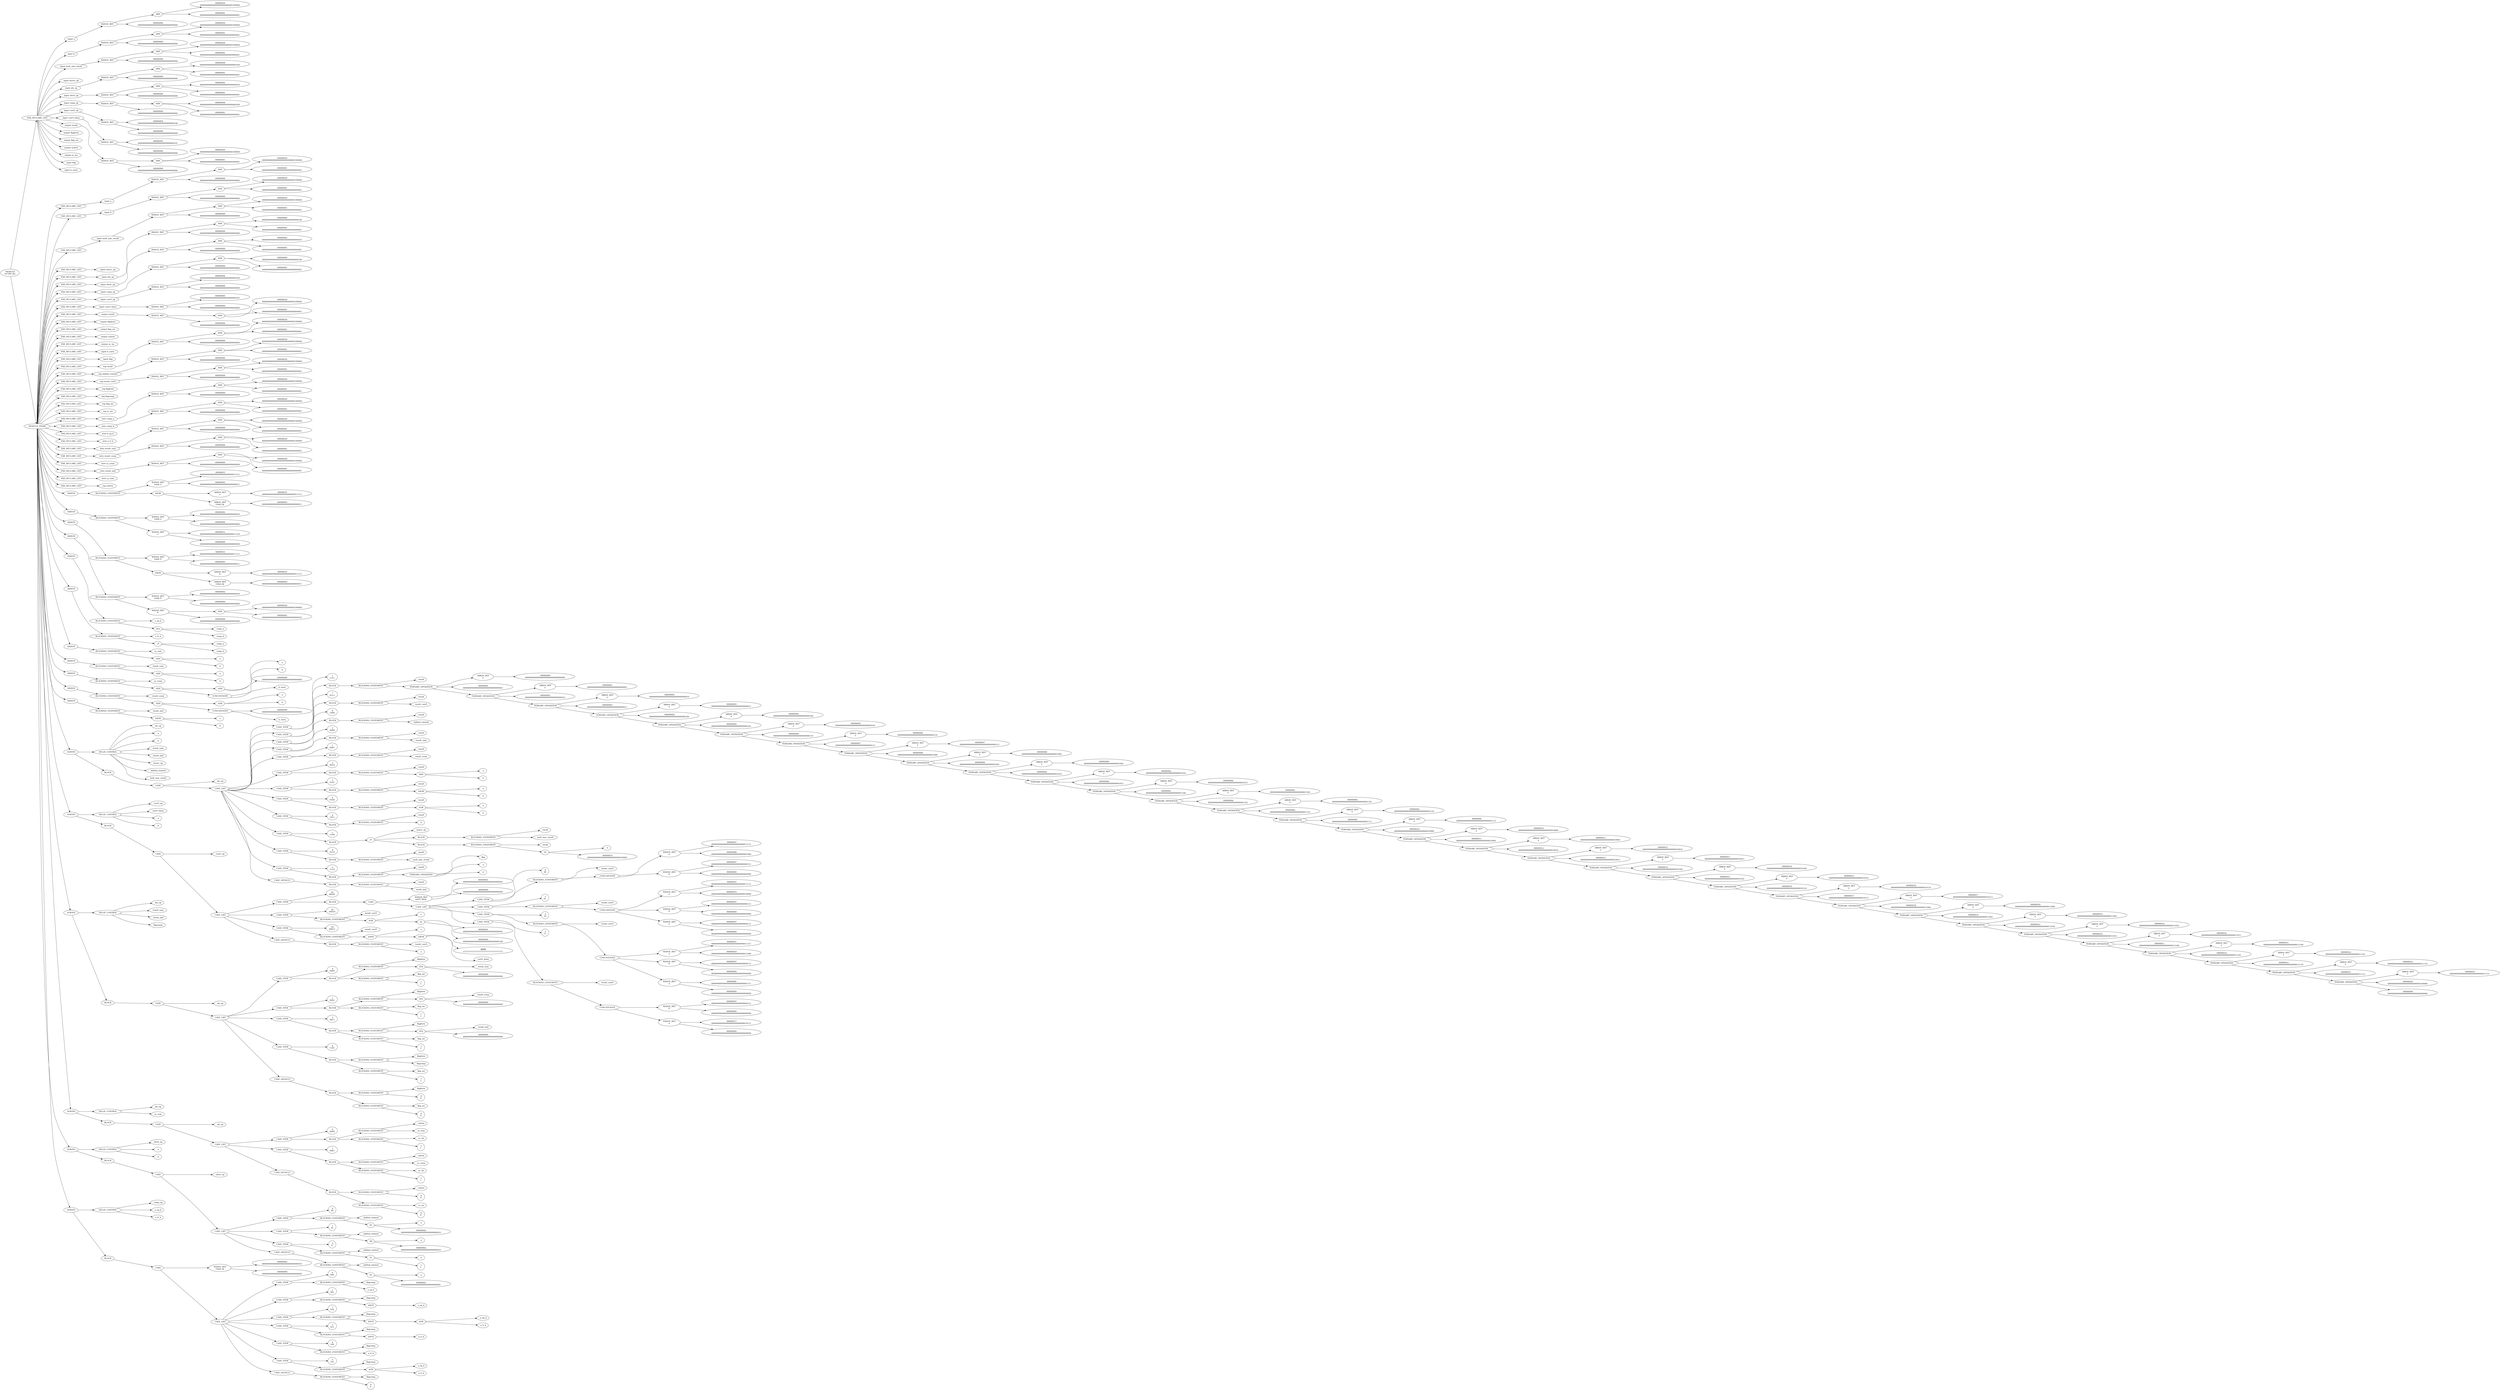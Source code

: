 digraph G {	
rankdir=LR;	
ranksep=.25;
	0 [label=< MODULE<br/>or1200_alu>];
	1 [label=< VAR_DECLARE_LIST>];
	0 -> 1;
	2 [label=< input a>];
	1 -> 2;
	3 [label=<RANGE_REF>];
	2 -> 3;
	4 [label=< MIN>];
	3 -> 4;
	5 [label=< 00000020<br/>00000000000000000000000000100000>];
	4 -> 5;
	6 [label=< 00000001<br/>00000000000000000000000000000001>];
	4 -> 6;
	7 [label=< 00000000<br/>00000000000000000000000000000000>];
	3 -> 7;
	8 [label=< input b>];
	1 -> 8;
	9 [label=<RANGE_REF>];
	8 -> 9;
	10 [label=< MIN>];
	9 -> 10;
	11 [label=< 00000020<br/>00000000000000000000000000100000>];
	10 -> 11;
	12 [label=< 00000001<br/>00000000000000000000000000000001>];
	10 -> 12;
	13 [label=< 00000000<br/>00000000000000000000000000000000>];
	9 -> 13;
	14 [label=< input mult_mac_result>];
	1 -> 14;
	15 [label=<RANGE_REF>];
	14 -> 15;
	16 [label=< MIN>];
	15 -> 16;
	17 [label=< 00000020<br/>00000000000000000000000000100000>];
	16 -> 17;
	18 [label=< 00000001<br/>00000000000000000000000000000001>];
	16 -> 18;
	19 [label=< 00000000<br/>00000000000000000000000000000000>];
	15 -> 19;
	20 [label=< input macrc_op>];
	1 -> 20;
	21 [label=< input alu_op>];
	1 -> 21;
	22 [label=<RANGE_REF>];
	21 -> 22;
	23 [label=< MIN>];
	22 -> 23;
	24 [label=< 00000004<br/>00000000000000000000000000000100>];
	23 -> 24;
	25 [label=< 00000001<br/>00000000000000000000000000000001>];
	23 -> 25;
	26 [label=< 00000000<br/>00000000000000000000000000000000>];
	22 -> 26;
	27 [label=< input shrot_op>];
	1 -> 27;
	28 [label=<RANGE_REF>];
	27 -> 28;
	29 [label=< MIN>];
	28 -> 29;
	30 [label=< 00000002<br/>00000000000000000000000000000010>];
	29 -> 30;
	31 [label=< 00000001<br/>00000000000000000000000000000001>];
	29 -> 31;
	32 [label=< 00000000<br/>00000000000000000000000000000000>];
	28 -> 32;
	33 [label=< input comp_op>];
	1 -> 33;
	34 [label=<RANGE_REF>];
	33 -> 34;
	35 [label=< MIN>];
	34 -> 35;
	36 [label=< 00000004<br/>00000000000000000000000000000100>];
	35 -> 36;
	37 [label=< 00000001<br/>00000000000000000000000000000001>];
	35 -> 37;
	38 [label=< 00000000<br/>00000000000000000000000000000000>];
	34 -> 38;
	39 [label=< input cust5_op>];
	1 -> 39;
	40 [label=<RANGE_REF>];
	39 -> 40;
	41 [label=< 00000004<br/>00000000000000000000000000000100>];
	40 -> 41;
	42 [label=< 00000000<br/>00000000000000000000000000000000>];
	40 -> 42;
	43 [label=< input cust5_limm>];
	1 -> 43;
	44 [label=<RANGE_REF>];
	43 -> 44;
	45 [label=< 00000005<br/>00000000000000000000000000000101>];
	44 -> 45;
	46 [label=< 00000000<br/>00000000000000000000000000000000>];
	44 -> 46;
	47 [label=< output result>];
	1 -> 47;
	48 [label=<RANGE_REF>];
	47 -> 48;
	49 [label=< MIN>];
	48 -> 49;
	50 [label=< 00000020<br/>00000000000000000000000000100000>];
	49 -> 50;
	51 [label=< 00000001<br/>00000000000000000000000000000001>];
	49 -> 51;
	52 [label=< 00000000<br/>00000000000000000000000000000000>];
	48 -> 52;
	53 [label=< output flagforw>];
	1 -> 53;
	54 [label=< output flag_we>];
	1 -> 54;
	55 [label=< output cyforw>];
	1 -> 55;
	56 [label=< output cy_we>];
	1 -> 56;
	57 [label=< input flag>];
	1 -> 57;
	58 [label=< input k_carry>];
	1 -> 58;
	59 [label=< MODULE_ITEMS>];
	0 -> 59;
	60 [label=< VAR_DECLARE_LIST>];
	59 -> 60;
	61 [label=< input a>];
	60 -> 61;
	62 [label=<RANGE_REF>];
	61 -> 62;
	63 [label=< MIN>];
	62 -> 63;
	64 [label=< 00000020<br/>00000000000000000000000000100000>];
	63 -> 64;
	65 [label=< 00000001<br/>00000000000000000000000000000001>];
	63 -> 65;
	66 [label=< 00000000<br/>00000000000000000000000000000000>];
	62 -> 66;
	67 [label=< VAR_DECLARE_LIST>];
	59 -> 67;
	68 [label=< input b>];
	67 -> 68;
	69 [label=<RANGE_REF>];
	68 -> 69;
	70 [label=< MIN>];
	69 -> 70;
	71 [label=< 00000020<br/>00000000000000000000000000100000>];
	70 -> 71;
	72 [label=< 00000001<br/>00000000000000000000000000000001>];
	70 -> 72;
	73 [label=< 00000000<br/>00000000000000000000000000000000>];
	69 -> 73;
	74 [label=< VAR_DECLARE_LIST>];
	59 -> 74;
	75 [label=< input mult_mac_result>];
	74 -> 75;
	76 [label=<RANGE_REF>];
	75 -> 76;
	77 [label=< MIN>];
	76 -> 77;
	78 [label=< 00000020<br/>00000000000000000000000000100000>];
	77 -> 78;
	79 [label=< 00000001<br/>00000000000000000000000000000001>];
	77 -> 79;
	80 [label=< 00000000<br/>00000000000000000000000000000000>];
	76 -> 80;
	81 [label=< VAR_DECLARE_LIST>];
	59 -> 81;
	82 [label=< input macrc_op>];
	81 -> 82;
	83 [label=< VAR_DECLARE_LIST>];
	59 -> 83;
	84 [label=< input alu_op>];
	83 -> 84;
	85 [label=<RANGE_REF>];
	84 -> 85;
	86 [label=< MIN>];
	85 -> 86;
	87 [label=< 00000004<br/>00000000000000000000000000000100>];
	86 -> 87;
	88 [label=< 00000001<br/>00000000000000000000000000000001>];
	86 -> 88;
	89 [label=< 00000000<br/>00000000000000000000000000000000>];
	85 -> 89;
	90 [label=< VAR_DECLARE_LIST>];
	59 -> 90;
	91 [label=< input shrot_op>];
	90 -> 91;
	92 [label=<RANGE_REF>];
	91 -> 92;
	93 [label=< MIN>];
	92 -> 93;
	94 [label=< 00000002<br/>00000000000000000000000000000010>];
	93 -> 94;
	95 [label=< 00000001<br/>00000000000000000000000000000001>];
	93 -> 95;
	96 [label=< 00000000<br/>00000000000000000000000000000000>];
	92 -> 96;
	97 [label=< VAR_DECLARE_LIST>];
	59 -> 97;
	98 [label=< input comp_op>];
	97 -> 98;
	99 [label=<RANGE_REF>];
	98 -> 99;
	100 [label=< MIN>];
	99 -> 100;
	101 [label=< 00000004<br/>00000000000000000000000000000100>];
	100 -> 101;
	102 [label=< 00000001<br/>00000000000000000000000000000001>];
	100 -> 102;
	103 [label=< 00000000<br/>00000000000000000000000000000000>];
	99 -> 103;
	104 [label=< VAR_DECLARE_LIST>];
	59 -> 104;
	105 [label=< input cust5_op>];
	104 -> 105;
	106 [label=<RANGE_REF>];
	105 -> 106;
	107 [label=< 00000004<br/>00000000000000000000000000000100>];
	106 -> 107;
	108 [label=< 00000000<br/>00000000000000000000000000000000>];
	106 -> 108;
	109 [label=< VAR_DECLARE_LIST>];
	59 -> 109;
	110 [label=< input cust5_limm>];
	109 -> 110;
	111 [label=<RANGE_REF>];
	110 -> 111;
	112 [label=< 00000005<br/>00000000000000000000000000000101>];
	111 -> 112;
	113 [label=< 00000000<br/>00000000000000000000000000000000>];
	111 -> 113;
	114 [label=< VAR_DECLARE_LIST>];
	59 -> 114;
	115 [label=< output result>];
	114 -> 115;
	116 [label=<RANGE_REF>];
	115 -> 116;
	117 [label=< MIN>];
	116 -> 117;
	118 [label=< 00000020<br/>00000000000000000000000000100000>];
	117 -> 118;
	119 [label=< 00000001<br/>00000000000000000000000000000001>];
	117 -> 119;
	120 [label=< 00000000<br/>00000000000000000000000000000000>];
	116 -> 120;
	121 [label=< VAR_DECLARE_LIST>];
	59 -> 121;
	122 [label=< output flagforw>];
	121 -> 122;
	123 [label=< VAR_DECLARE_LIST>];
	59 -> 123;
	124 [label=< output flag_we>];
	123 -> 124;
	125 [label=< VAR_DECLARE_LIST>];
	59 -> 125;
	126 [label=< output cyforw>];
	125 -> 126;
	127 [label=< VAR_DECLARE_LIST>];
	59 -> 127;
	128 [label=< output cy_we>];
	127 -> 128;
	129 [label=< VAR_DECLARE_LIST>];
	59 -> 129;
	130 [label=< input k_carry>];
	129 -> 130;
	131 [label=< VAR_DECLARE_LIST>];
	59 -> 131;
	132 [label=< input flag>];
	131 -> 132;
	133 [label=< VAR_DECLARE_LIST>];
	59 -> 133;
	134 [label=< reg result>];
	133 -> 134;
	135 [label=<RANGE_REF>];
	134 -> 135;
	136 [label=< MIN>];
	135 -> 136;
	137 [label=< 00000020<br/>00000000000000000000000000100000>];
	136 -> 137;
	138 [label=< 00000001<br/>00000000000000000000000000000001>];
	136 -> 138;
	139 [label=< 00000000<br/>00000000000000000000000000000000>];
	135 -> 139;
	140 [label=< VAR_DECLARE_LIST>];
	59 -> 140;
	141 [label=< reg shifted_rotated>];
	140 -> 141;
	142 [label=<RANGE_REF>];
	141 -> 142;
	143 [label=< MIN>];
	142 -> 143;
	144 [label=< 00000020<br/>00000000000000000000000000100000>];
	143 -> 144;
	145 [label=< 00000001<br/>00000000000000000000000000000001>];
	143 -> 145;
	146 [label=< 00000000<br/>00000000000000000000000000000000>];
	142 -> 146;
	147 [label=< VAR_DECLARE_LIST>];
	59 -> 147;
	148 [label=< reg result_cust5>];
	147 -> 148;
	149 [label=<RANGE_REF>];
	148 -> 149;
	150 [label=< MIN>];
	149 -> 150;
	151 [label=< 00000020<br/>00000000000000000000000000100000>];
	150 -> 151;
	152 [label=< 00000001<br/>00000000000000000000000000000001>];
	150 -> 152;
	153 [label=< 00000000<br/>00000000000000000000000000000000>];
	149 -> 153;
	154 [label=< VAR_DECLARE_LIST>];
	59 -> 154;
	155 [label=< reg flagforw>];
	154 -> 155;
	156 [label=< VAR_DECLARE_LIST>];
	59 -> 156;
	157 [label=< reg flagcomp>];
	156 -> 157;
	158 [label=< VAR_DECLARE_LIST>];
	59 -> 158;
	159 [label=< reg flag_we>];
	158 -> 159;
	160 [label=< VAR_DECLARE_LIST>];
	59 -> 160;
	161 [label=< reg cy_we>];
	160 -> 161;
	162 [label=< VAR_DECLARE_LIST>];
	59 -> 162;
	163 [label=< wire comp_a>];
	162 -> 163;
	164 [label=<RANGE_REF>];
	163 -> 164;
	165 [label=< MIN>];
	164 -> 165;
	166 [label=< 00000020<br/>00000000000000000000000000100000>];
	165 -> 166;
	167 [label=< 00000001<br/>00000000000000000000000000000001>];
	165 -> 167;
	168 [label=< 00000000<br/>00000000000000000000000000000000>];
	164 -> 168;
	169 [label=< VAR_DECLARE_LIST>];
	59 -> 169;
	170 [label=< wire comp_b>];
	169 -> 170;
	171 [label=<RANGE_REF>];
	170 -> 171;
	172 [label=< MIN>];
	171 -> 172;
	173 [label=< 00000020<br/>00000000000000000000000000100000>];
	172 -> 173;
	174 [label=< 00000001<br/>00000000000000000000000000000001>];
	172 -> 174;
	175 [label=< 00000000<br/>00000000000000000000000000000000>];
	171 -> 175;
	176 [label=< VAR_DECLARE_LIST>];
	59 -> 176;
	177 [label=< wire a_eq_b>];
	176 -> 177;
	178 [label=< VAR_DECLARE_LIST>];
	59 -> 178;
	179 [label=< wire a_lt_b>];
	178 -> 179;
	180 [label=< VAR_DECLARE_LIST>];
	59 -> 180;
	181 [label=< wire result_sum>];
	180 -> 181;
	182 [label=<RANGE_REF>];
	181 -> 182;
	183 [label=< MIN>];
	182 -> 183;
	184 [label=< 00000020<br/>00000000000000000000000000100000>];
	183 -> 184;
	185 [label=< 00000001<br/>00000000000000000000000000000001>];
	183 -> 185;
	186 [label=< 00000000<br/>00000000000000000000000000000000>];
	182 -> 186;
	187 [label=< VAR_DECLARE_LIST>];
	59 -> 187;
	188 [label=< wire result_csum>];
	187 -> 188;
	189 [label=<RANGE_REF>];
	188 -> 189;
	190 [label=< MIN>];
	189 -> 190;
	191 [label=< 00000020<br/>00000000000000000000000000100000>];
	190 -> 191;
	192 [label=< 00000001<br/>00000000000000000000000000000001>];
	190 -> 192;
	193 [label=< 00000000<br/>00000000000000000000000000000000>];
	189 -> 193;
	194 [label=< VAR_DECLARE_LIST>];
	59 -> 194;
	195 [label=< wire cy_csum>];
	194 -> 195;
	196 [label=< VAR_DECLARE_LIST>];
	59 -> 196;
	197 [label=< wire result_and>];
	196 -> 197;
	198 [label=<RANGE_REF>];
	197 -> 198;
	199 [label=< MIN>];
	198 -> 199;
	200 [label=< 00000020<br/>00000000000000000000000000100000>];
	199 -> 200;
	201 [label=< 00000001<br/>00000000000000000000000000000001>];
	199 -> 201;
	202 [label=< 00000000<br/>00000000000000000000000000000000>];
	198 -> 202;
	203 [label=< VAR_DECLARE_LIST>];
	59 -> 203;
	204 [label=< wire cy_sum>];
	203 -> 204;
	205 [label=< VAR_DECLARE_LIST>];
	59 -> 205;
	206 [label=< reg cyforw>];
	205 -> 206;
	207 [label=< ASSIGN>];
	59 -> 207;
	208 [label=< BLOCKING_STATEMENT>];
	207 -> 208;
	209 [label=< RANGE_REF<br/>comp_a>];
	208 -> 209;
	210 [label=< 0000001f<br/>00000000000000000000000000011111>];
	209 -> 210;
	211 [label=< 00000003<br/>00000000000000000000000000000011>];
	209 -> 211;
	212 [label=< bXOR>];
	208 -> 212;
	213 [label=< ARRAY_REF<br/>a>];
	212 -> 213;
	214 [label=< 0000001f<br/>00000000000000000000000000011111>];
	213 -> 214;
	215 [label=< ARRAY_REF<br/>comp_op>];
	212 -> 215;
	216 [label=< 00000003<br/>00000000000000000000000000000011>];
	215 -> 216;
	217 [label=< ASSIGN>];
	59 -> 217;
	218 [label=< BLOCKING_STATEMENT>];
	217 -> 218;
	219 [label=< RANGE_REF<br/>comp_a>];
	218 -> 219;
	220 [label=< 00000002<br/>00000000000000000000000000000010>];
	219 -> 220;
	221 [label=< 00000000<br/>00000000000000000000000000000000>];
	219 -> 221;
	222 [label=< RANGE_REF<br/>a>];
	218 -> 222;
	223 [label=< 0000001e<br/>00000000000000000000000000011110>];
	222 -> 223;
	224 [label=< 00000000<br/>00000000000000000000000000000000>];
	222 -> 224;
	225 [label=< ASSIGN>];
	59 -> 225;
	226 [label=< BLOCKING_STATEMENT>];
	225 -> 226;
	227 [label=< RANGE_REF<br/>comp_b>];
	226 -> 227;
	228 [label=< 0000001f<br/>00000000000000000000000000011111>];
	227 -> 228;
	229 [label=< 00000003<br/>00000000000000000000000000000011>];
	227 -> 229;
	230 [label=< bXOR>];
	226 -> 230;
	231 [label=< ARRAY_REF<br/>b>];
	230 -> 231;
	232 [label=< 0000001f<br/>00000000000000000000000000011111>];
	231 -> 232;
	233 [label=< ARRAY_REF<br/>comp_op>];
	230 -> 233;
	234 [label=< 00000003<br/>00000000000000000000000000000011>];
	233 -> 234;
	235 [label=< ASSIGN>];
	59 -> 235;
	236 [label=< BLOCKING_STATEMENT>];
	235 -> 236;
	237 [label=< RANGE_REF<br/>comp_b>];
	236 -> 237;
	238 [label=< 00000002<br/>00000000000000000000000000000010>];
	237 -> 238;
	239 [label=< 00000000<br/>00000000000000000000000000000000>];
	237 -> 239;
	240 [label=< RANGE_REF<br/>b>];
	236 -> 240;
	241 [label=< MIN>];
	240 -> 241;
	242 [label=< 00000020<br/>00000000000000000000000000100000>];
	241 -> 242;
	243 [label=< 00000002<br/>00000000000000000000000000000010>];
	241 -> 243;
	244 [label=< 00000000<br/>00000000000000000000000000000000>];
	240 -> 244;
	245 [label=< ASSIGN>];
	59 -> 245;
	246 [label=< BLOCKING_STATEMENT>];
	245 -> 246;
	247 [label=< a_eq_b>];
	246 -> 247;
	248 [label=< lEQ>];
	246 -> 248;
	249 [label=< comp_a>];
	248 -> 249;
	250 [label=< comp_b>];
	248 -> 250;
	251 [label=< ASSIGN>];
	59 -> 251;
	252 [label=< BLOCKING_STATEMENT>];
	251 -> 252;
	253 [label=< a_lt_b>];
	252 -> 253;
	254 [label=< LT>];
	252 -> 254;
	255 [label=< comp_a>];
	254 -> 255;
	256 [label=< comp_b>];
	254 -> 256;
	257 [label=< ASSIGN>];
	59 -> 257;
	258 [label=< BLOCKING_STATEMENT>];
	257 -> 258;
	259 [label=< cy_sum>];
	258 -> 259;
	260 [label=< ADD>];
	258 -> 260;
	261 [label=< a>];
	260 -> 261;
	262 [label=< b>];
	260 -> 262;
	263 [label=< ASSIGN>];
	59 -> 263;
	264 [label=< BLOCKING_STATEMENT>];
	263 -> 264;
	265 [label=< result_sum>];
	264 -> 265;
	266 [label=< ADD>];
	264 -> 266;
	267 [label=< a>];
	266 -> 267;
	268 [label=< b>];
	266 -> 268;
	269 [label=< ASSIGN>];
	59 -> 269;
	270 [label=< BLOCKING_STATEMENT>];
	269 -> 270;
	271 [label=< cy_csum>];
	270 -> 271;
	272 [label=< ADD>];
	270 -> 272;
	273 [label=< ADD>];
	272 -> 273;
	274 [label=< a>];
	273 -> 274;
	275 [label=< b>];
	273 -> 275;
	276 [label=< CONCATENATE>];
	272 -> 276;
	277 [label=< 00000000<br/>00000000000000000000000000000000>];
	276 -> 277;
	278 [label=< k_carry>];
	276 -> 278;
	279 [label=< ASSIGN>];
	59 -> 279;
	280 [label=< BLOCKING_STATEMENT>];
	279 -> 280;
	281 [label=< result_csum>];
	280 -> 281;
	282 [label=< ADD>];
	280 -> 282;
	283 [label=< ADD>];
	282 -> 283;
	284 [label=< a>];
	283 -> 284;
	285 [label=< b>];
	283 -> 285;
	286 [label=< CONCATENATE>];
	282 -> 286;
	287 [label=< 00000000<br/>00000000000000000000000000000000>];
	286 -> 287;
	288 [label=< k_carry>];
	286 -> 288;
	289 [label=< ASSIGN>];
	59 -> 289;
	290 [label=< BLOCKING_STATEMENT>];
	289 -> 290;
	291 [label=< result_and>];
	290 -> 291;
	292 [label=< bAND>];
	290 -> 292;
	293 [label=< a>];
	292 -> 293;
	294 [label=< b>];
	292 -> 294;
	295 [label=< ALWAYS>];
	59 -> 295;
	296 [label=< DELAY_CONTROL>];
	295 -> 296;
	297 [label=< alu_op>];
	296 -> 297;
	298 [label=< a>];
	296 -> 298;
	299 [label=< b>];
	296 -> 299;
	300 [label=< result_sum>];
	296 -> 300;
	301 [label=< result_and>];
	296 -> 301;
	302 [label=< macrc_op>];
	296 -> 302;
	303 [label=< shifted_rotated>];
	296 -> 303;
	304 [label=< mult_mac_result>];
	296 -> 304;
	305 [label=< BLOCK>];
	295 -> 305;
	306 [label=< CASE>];
	305 -> 306;
	307 [label=< alu_op>];
	306 -> 307;
	308 [label=< CASE_LIST>];
	306 -> 308;
	309 [label=< CASE_ITEM>];
	308 -> 309;
	310 [label=< f<br/>1111>];
	309 -> 310;
	311 [label=< BLOCK>];
	309 -> 311;
	312 [label=< BLOCKING_STATEMENT>];
	311 -> 312;
	313 [label=< result>];
	312 -> 313;
	314 [label=< TERNARY_OPERATION>];
	312 -> 314;
	315 [label=< ARRAY_REF<br/>a>];
	314 -> 315;
	316 [label=< 00000000<br/>00000000000000000000000000000000>];
	315 -> 316;
	317 [label=< 00000001<br/>00000000000000000000000000000001>];
	314 -> 317;
	318 [label=< TERNARY_OPERATION>];
	314 -> 318;
	319 [label=< ARRAY_REF<br/>a>];
	318 -> 319;
	320 [label=< 00000001<br/>00000000000000000000000000000001>];
	319 -> 320;
	321 [label=< 00000002<br/>00000000000000000000000000000010>];
	318 -> 321;
	322 [label=< TERNARY_OPERATION>];
	318 -> 322;
	323 [label=< ARRAY_REF<br/>a>];
	322 -> 323;
	324 [label=< 00000002<br/>00000000000000000000000000000010>];
	323 -> 324;
	325 [label=< 00000003<br/>00000000000000000000000000000011>];
	322 -> 325;
	326 [label=< TERNARY_OPERATION>];
	322 -> 326;
	327 [label=< ARRAY_REF<br/>a>];
	326 -> 327;
	328 [label=< 00000003<br/>00000000000000000000000000000011>];
	327 -> 328;
	329 [label=< 00000004<br/>00000000000000000000000000000100>];
	326 -> 329;
	330 [label=< TERNARY_OPERATION>];
	326 -> 330;
	331 [label=< ARRAY_REF<br/>a>];
	330 -> 331;
	332 [label=< 00000004<br/>00000000000000000000000000000100>];
	331 -> 332;
	333 [label=< 00000005<br/>00000000000000000000000000000101>];
	330 -> 333;
	334 [label=< TERNARY_OPERATION>];
	330 -> 334;
	335 [label=< ARRAY_REF<br/>a>];
	334 -> 335;
	336 [label=< 00000005<br/>00000000000000000000000000000101>];
	335 -> 336;
	337 [label=< 00000006<br/>00000000000000000000000000000110>];
	334 -> 337;
	338 [label=< TERNARY_OPERATION>];
	334 -> 338;
	339 [label=< ARRAY_REF<br/>a>];
	338 -> 339;
	340 [label=< 00000006<br/>00000000000000000000000000000110>];
	339 -> 340;
	341 [label=< 00000007<br/>00000000000000000000000000000111>];
	338 -> 341;
	342 [label=< TERNARY_OPERATION>];
	338 -> 342;
	343 [label=< ARRAY_REF<br/>a>];
	342 -> 343;
	344 [label=< 00000007<br/>00000000000000000000000000000111>];
	343 -> 344;
	345 [label=< 00000008<br/>00000000000000000000000000001000>];
	342 -> 345;
	346 [label=< TERNARY_OPERATION>];
	342 -> 346;
	347 [label=< ARRAY_REF<br/>a>];
	346 -> 347;
	348 [label=< 00000008<br/>00000000000000000000000000001000>];
	347 -> 348;
	349 [label=< 00000009<br/>00000000000000000000000000001001>];
	346 -> 349;
	350 [label=< TERNARY_OPERATION>];
	346 -> 350;
	351 [label=< ARRAY_REF<br/>a>];
	350 -> 351;
	352 [label=< 00000009<br/>00000000000000000000000000001001>];
	351 -> 352;
	353 [label=< 0000000a<br/>00000000000000000000000000001010>];
	350 -> 353;
	354 [label=< TERNARY_OPERATION>];
	350 -> 354;
	355 [label=< ARRAY_REF<br/>a>];
	354 -> 355;
	356 [label=< 0000000a<br/>00000000000000000000000000001010>];
	355 -> 356;
	357 [label=< 0000000b<br/>00000000000000000000000000001011>];
	354 -> 357;
	358 [label=< TERNARY_OPERATION>];
	354 -> 358;
	359 [label=< ARRAY_REF<br/>a>];
	358 -> 359;
	360 [label=< 0000000b<br/>00000000000000000000000000001011>];
	359 -> 360;
	361 [label=< 0000000c<br/>00000000000000000000000000001100>];
	358 -> 361;
	362 [label=< TERNARY_OPERATION>];
	358 -> 362;
	363 [label=< ARRAY_REF<br/>a>];
	362 -> 363;
	364 [label=< 0000000c<br/>00000000000000000000000000001100>];
	363 -> 364;
	365 [label=< 0000000d<br/>00000000000000000000000000001101>];
	362 -> 365;
	366 [label=< TERNARY_OPERATION>];
	362 -> 366;
	367 [label=< ARRAY_REF<br/>a>];
	366 -> 367;
	368 [label=< 0000000d<br/>00000000000000000000000000001101>];
	367 -> 368;
	369 [label=< 0000000e<br/>00000000000000000000000000001110>];
	366 -> 369;
	370 [label=< TERNARY_OPERATION>];
	366 -> 370;
	371 [label=< ARRAY_REF<br/>a>];
	370 -> 371;
	372 [label=< 0000000e<br/>00000000000000000000000000001110>];
	371 -> 372;
	373 [label=< 0000000f<br/>00000000000000000000000000001111>];
	370 -> 373;
	374 [label=< TERNARY_OPERATION>];
	370 -> 374;
	375 [label=< ARRAY_REF<br/>a>];
	374 -> 375;
	376 [label=< 0000000f<br/>00000000000000000000000000001111>];
	375 -> 376;
	377 [label=< 00000010<br/>00000000000000000000000000010000>];
	374 -> 377;
	378 [label=< TERNARY_OPERATION>];
	374 -> 378;
	379 [label=< ARRAY_REF<br/>a>];
	378 -> 379;
	380 [label=< 00000010<br/>00000000000000000000000000010000>];
	379 -> 380;
	381 [label=< 00000011<br/>00000000000000000000000000010001>];
	378 -> 381;
	382 [label=< TERNARY_OPERATION>];
	378 -> 382;
	383 [label=< ARRAY_REF<br/>a>];
	382 -> 383;
	384 [label=< 00000011<br/>00000000000000000000000000010001>];
	383 -> 384;
	385 [label=< 00000012<br/>00000000000000000000000000010010>];
	382 -> 385;
	386 [label=< TERNARY_OPERATION>];
	382 -> 386;
	387 [label=< ARRAY_REF<br/>a>];
	386 -> 387;
	388 [label=< 00000012<br/>00000000000000000000000000010010>];
	387 -> 388;
	389 [label=< 00000013<br/>00000000000000000000000000010011>];
	386 -> 389;
	390 [label=< TERNARY_OPERATION>];
	386 -> 390;
	391 [label=< ARRAY_REF<br/>a>];
	390 -> 391;
	392 [label=< 00000013<br/>00000000000000000000000000010011>];
	391 -> 392;
	393 [label=< 00000014<br/>00000000000000000000000000010100>];
	390 -> 393;
	394 [label=< TERNARY_OPERATION>];
	390 -> 394;
	395 [label=< ARRAY_REF<br/>a>];
	394 -> 395;
	396 [label=< 00000014<br/>00000000000000000000000000010100>];
	395 -> 396;
	397 [label=< 00000015<br/>00000000000000000000000000010101>];
	394 -> 397;
	398 [label=< TERNARY_OPERATION>];
	394 -> 398;
	399 [label=< ARRAY_REF<br/>a>];
	398 -> 399;
	400 [label=< 00000015<br/>00000000000000000000000000010101>];
	399 -> 400;
	401 [label=< 00000016<br/>00000000000000000000000000010110>];
	398 -> 401;
	402 [label=< TERNARY_OPERATION>];
	398 -> 402;
	403 [label=< ARRAY_REF<br/>a>];
	402 -> 403;
	404 [label=< 00000016<br/>00000000000000000000000000010110>];
	403 -> 404;
	405 [label=< 00000017<br/>00000000000000000000000000010111>];
	402 -> 405;
	406 [label=< TERNARY_OPERATION>];
	402 -> 406;
	407 [label=< ARRAY_REF<br/>a>];
	406 -> 407;
	408 [label=< 00000017<br/>00000000000000000000000000010111>];
	407 -> 408;
	409 [label=< 00000018<br/>00000000000000000000000000011000>];
	406 -> 409;
	410 [label=< TERNARY_OPERATION>];
	406 -> 410;
	411 [label=< ARRAY_REF<br/>a>];
	410 -> 411;
	412 [label=< 00000018<br/>00000000000000000000000000011000>];
	411 -> 412;
	413 [label=< 00000019<br/>00000000000000000000000000011001>];
	410 -> 413;
	414 [label=< TERNARY_OPERATION>];
	410 -> 414;
	415 [label=< ARRAY_REF<br/>a>];
	414 -> 415;
	416 [label=< 00000019<br/>00000000000000000000000000011001>];
	415 -> 416;
	417 [label=< 0000001a<br/>00000000000000000000000000011010>];
	414 -> 417;
	418 [label=< TERNARY_OPERATION>];
	414 -> 418;
	419 [label=< ARRAY_REF<br/>a>];
	418 -> 419;
	420 [label=< 0000001a<br/>00000000000000000000000000011010>];
	419 -> 420;
	421 [label=< 0000001b<br/>00000000000000000000000000011011>];
	418 -> 421;
	422 [label=< TERNARY_OPERATION>];
	418 -> 422;
	423 [label=< ARRAY_REF<br/>a>];
	422 -> 423;
	424 [label=< 0000001b<br/>00000000000000000000000000011011>];
	423 -> 424;
	425 [label=< 0000001c<br/>00000000000000000000000000011100>];
	422 -> 425;
	426 [label=< TERNARY_OPERATION>];
	422 -> 426;
	427 [label=< ARRAY_REF<br/>a>];
	426 -> 427;
	428 [label=< 0000001c<br/>00000000000000000000000000011100>];
	427 -> 428;
	429 [label=< 0000001d<br/>00000000000000000000000000011101>];
	426 -> 429;
	430 [label=< TERNARY_OPERATION>];
	426 -> 430;
	431 [label=< ARRAY_REF<br/>a>];
	430 -> 431;
	432 [label=< 0000001d<br/>00000000000000000000000000011101>];
	431 -> 432;
	433 [label=< 0000001e<br/>00000000000000000000000000011110>];
	430 -> 433;
	434 [label=< TERNARY_OPERATION>];
	430 -> 434;
	435 [label=< ARRAY_REF<br/>a>];
	434 -> 435;
	436 [label=< 0000001e<br/>00000000000000000000000000011110>];
	435 -> 436;
	437 [label=< 0000001f<br/>00000000000000000000000000011111>];
	434 -> 437;
	438 [label=< TERNARY_OPERATION>];
	434 -> 438;
	439 [label=< ARRAY_REF<br/>a>];
	438 -> 439;
	440 [label=< 0000001f<br/>00000000000000000000000000011111>];
	439 -> 440;
	441 [label=< 00000020<br/>00000000000000000000000000100000>];
	438 -> 441;
	442 [label=< 00000000<br/>00000000000000000000000000000000>];
	438 -> 442;
	443 [label=< CASE_ITEM>];
	308 -> 443;
	444 [label=< 7<br/>0111>];
	443 -> 444;
	445 [label=< BLOCK>];
	443 -> 445;
	446 [label=< BLOCKING_STATEMENT>];
	445 -> 446;
	447 [label=< result>];
	446 -> 447;
	448 [label=< result_cust5>];
	446 -> 448;
	449 [label=< CASE_ITEM>];
	308 -> 449;
	450 [label=< 8<br/>1000>];
	449 -> 450;
	451 [label=< BLOCK>];
	449 -> 451;
	452 [label=< BLOCKING_STATEMENT>];
	451 -> 452;
	453 [label=< result>];
	452 -> 453;
	454 [label=< shifted_rotated>];
	452 -> 454;
	455 [label=< CASE_ITEM>];
	308 -> 455;
	456 [label=< 0<br/>0000>];
	455 -> 456;
	457 [label=< BLOCK>];
	455 -> 457;
	458 [label=< BLOCKING_STATEMENT>];
	457 -> 458;
	459 [label=< result>];
	458 -> 459;
	460 [label=< result_sum>];
	458 -> 460;
	461 [label=< CASE_ITEM>];
	308 -> 461;
	462 [label=< 1<br/>0001>];
	461 -> 462;
	463 [label=< BLOCK>];
	461 -> 463;
	464 [label=< BLOCKING_STATEMENT>];
	463 -> 464;
	465 [label=< result>];
	464 -> 465;
	466 [label=< result_csum>];
	464 -> 466;
	467 [label=< CASE_ITEM>];
	308 -> 467;
	468 [label=< 2<br/>0010>];
	467 -> 468;
	469 [label=< BLOCK>];
	467 -> 469;
	470 [label=< BLOCKING_STATEMENT>];
	469 -> 470;
	471 [label=< result>];
	470 -> 471;
	472 [label=< MIN>];
	470 -> 472;
	473 [label=< a>];
	472 -> 473;
	474 [label=< b>];
	472 -> 474;
	475 [label=< CASE_ITEM>];
	308 -> 475;
	476 [label=< 5<br/>0101>];
	475 -> 476;
	477 [label=< BLOCK>];
	475 -> 477;
	478 [label=< BLOCKING_STATEMENT>];
	477 -> 478;
	479 [label=< result>];
	478 -> 479;
	480 [label=< bXOR>];
	478 -> 480;
	481 [label=< a>];
	480 -> 481;
	482 [label=< b>];
	480 -> 482;
	483 [label=< CASE_ITEM>];
	308 -> 483;
	484 [label=< 4<br/>0100>];
	483 -> 484;
	485 [label=< BLOCK>];
	483 -> 485;
	486 [label=< BLOCKING_STATEMENT>];
	485 -> 486;
	487 [label=< result>];
	486 -> 487;
	488 [label=< bOR>];
	486 -> 488;
	489 [label=< a>];
	488 -> 489;
	490 [label=< b>];
	488 -> 490;
	491 [label=< CASE_ITEM>];
	308 -> 491;
	492 [label=< b<br/>1011>];
	491 -> 492;
	493 [label=< BLOCK>];
	491 -> 493;
	494 [label=< BLOCKING_STATEMENT>];
	493 -> 494;
	495 [label=< result>];
	494 -> 495;
	496 [label=< b>];
	494 -> 496;
	497 [label=< CASE_ITEM>];
	308 -> 497;
	498 [label=< c<br/>1100>];
	497 -> 498;
	499 [label=< BLOCK>];
	497 -> 499;
	500 [label=< IF>];
	499 -> 500;
	501 [label=< macrc_op>];
	500 -> 501;
	502 [label=< BLOCK>];
	500 -> 502;
	503 [label=< BLOCKING_STATEMENT>];
	502 -> 503;
	504 [label=< result>];
	503 -> 504;
	505 [label=< mult_mac_result>];
	503 -> 505;
	506 [label=< BLOCK>];
	500 -> 506;
	507 [label=< BLOCKING_STATEMENT>];
	506 -> 507;
	508 [label=< result>];
	507 -> 508;
	509 [label=< SL>];
	507 -> 509;
	510 [label=< b>];
	509 -> 510;
	511 [label=< 00000010<br/>00000000000000000000000000010000>];
	509 -> 511;
	512 [label=< CASE_ITEM>];
	308 -> 512;
	513 [label=< 6<br/>0110>];
	512 -> 513;
	514 [label=< BLOCK>];
	512 -> 514;
	515 [label=< BLOCKING_STATEMENT>];
	514 -> 515;
	516 [label=< result>];
	515 -> 516;
	517 [label=< mult_mac_result>];
	515 -> 517;
	518 [label=< CASE_ITEM>];
	308 -> 518;
	519 [label=< e<br/>1110>];
	518 -> 519;
	520 [label=< BLOCK>];
	518 -> 520;
	521 [label=< BLOCKING_STATEMENT>];
	520 -> 521;
	522 [label=< result>];
	521 -> 522;
	523 [label=< TERNARY_OPERATION>];
	521 -> 523;
	524 [label=< flag>];
	523 -> 524;
	525 [label=< a>];
	523 -> 525;
	526 [label=< b>];
	523 -> 526;
	527 [label=< CASE_DEFAULT>];
	308 -> 527;
	528 [label=< BLOCK>];
	527 -> 528;
	529 [label=< BLOCKING_STATEMENT>];
	528 -> 529;
	530 [label=< result>];
	529 -> 530;
	531 [label=< result_and>];
	529 -> 531;
	532 [label=< ALWAYS>];
	59 -> 532;
	533 [label=< DELAY_CONTROL>];
	532 -> 533;
	534 [label=< cust5_op>];
	533 -> 534;
	535 [label=< cust5_limm>];
	533 -> 535;
	536 [label=< a>];
	533 -> 536;
	537 [label=< b>];
	533 -> 537;
	538 [label=< BLOCK>];
	532 -> 538;
	539 [label=< CASE>];
	538 -> 539;
	540 [label=< cust5_op>];
	539 -> 540;
	541 [label=< CASE_LIST>];
	539 -> 541;
	542 [label=< CASE_ITEM>];
	541 -> 542;
	543 [label=< 01<br/>00001>];
	542 -> 543;
	544 [label=< BLOCK>];
	542 -> 544;
	545 [label=< CASE>];
	544 -> 545;
	546 [label=< RANGE_REF<br/>cust5_limm>];
	545 -> 546;
	547 [label=< 00000001<br/>00000000000000000000000000000001>];
	546 -> 547;
	548 [label=< 00000000<br/>00000000000000000000000000000000>];
	546 -> 548;
	549 [label=< CASE_LIST>];
	545 -> 549;
	550 [label=< CASE_ITEM>];
	549 -> 550;
	551 [label=< 0<br/>00>];
	550 -> 551;
	552 [label=< BLOCKING_STATEMENT>];
	550 -> 552;
	553 [label=< result_cust5>];
	552 -> 553;
	554 [label=< CONCATENATE>];
	552 -> 554;
	555 [label=< RANGE_REF<br/>a>];
	554 -> 555;
	556 [label=< 0000001f<br/>00000000000000000000000000011111>];
	555 -> 556;
	557 [label=< 00000008<br/>00000000000000000000000000001000>];
	555 -> 557;
	558 [label=< RANGE_REF<br/>b>];
	554 -> 558;
	559 [label=< 00000007<br/>00000000000000000000000000000111>];
	558 -> 559;
	560 [label=< 00000000<br/>00000000000000000000000000000000>];
	558 -> 560;
	561 [label=< CASE_ITEM>];
	549 -> 561;
	562 [label=< 1<br/>01>];
	561 -> 562;
	563 [label=< BLOCKING_STATEMENT>];
	561 -> 563;
	564 [label=< result_cust5>];
	563 -> 564;
	565 [label=< CONCATENATE>];
	563 -> 565;
	566 [label=< RANGE_REF<br/>a>];
	565 -> 566;
	567 [label=< 0000001f<br/>00000000000000000000000000011111>];
	566 -> 567;
	568 [label=< 00000010<br/>00000000000000000000000000010000>];
	566 -> 568;
	569 [label=< RANGE_REF<br/>b>];
	565 -> 569;
	570 [label=< 00000007<br/>00000000000000000000000000000111>];
	569 -> 570;
	571 [label=< 00000000<br/>00000000000000000000000000000000>];
	569 -> 571;
	572 [label=< RANGE_REF<br/>a>];
	565 -> 572;
	573 [label=< 00000007<br/>00000000000000000000000000000111>];
	572 -> 573;
	574 [label=< 00000000<br/>00000000000000000000000000000000>];
	572 -> 574;
	575 [label=< CASE_ITEM>];
	549 -> 575;
	576 [label=< 2<br/>10>];
	575 -> 576;
	577 [label=< BLOCKING_STATEMENT>];
	575 -> 577;
	578 [label=< result_cust5>];
	577 -> 578;
	579 [label=< CONCATENATE>];
	577 -> 579;
	580 [label=< RANGE_REF<br/>a>];
	579 -> 580;
	581 [label=< 0000001f<br/>00000000000000000000000000011111>];
	580 -> 581;
	582 [label=< 00000018<br/>00000000000000000000000000011000>];
	580 -> 582;
	583 [label=< RANGE_REF<br/>b>];
	579 -> 583;
	584 [label=< 00000007<br/>00000000000000000000000000000111>];
	583 -> 584;
	585 [label=< 00000000<br/>00000000000000000000000000000000>];
	583 -> 585;
	586 [label=< RANGE_REF<br/>a>];
	579 -> 586;
	587 [label=< 0000000f<br/>00000000000000000000000000001111>];
	586 -> 587;
	588 [label=< 00000000<br/>00000000000000000000000000000000>];
	586 -> 588;
	589 [label=< CASE_ITEM>];
	549 -> 589;
	590 [label=< 3<br/>11>];
	589 -> 590;
	591 [label=< BLOCKING_STATEMENT>];
	589 -> 591;
	592 [label=< result_cust5>];
	591 -> 592;
	593 [label=< CONCATENATE>];
	591 -> 593;
	594 [label=< RANGE_REF<br/>b>];
	593 -> 594;
	595 [label=< 00000007<br/>00000000000000000000000000000111>];
	594 -> 595;
	596 [label=< 00000000<br/>00000000000000000000000000000000>];
	594 -> 596;
	597 [label=< RANGE_REF<br/>a>];
	593 -> 597;
	598 [label=< 00000017<br/>00000000000000000000000000010111>];
	597 -> 598;
	599 [label=< 00000000<br/>00000000000000000000000000000000>];
	597 -> 599;
	600 [label=< CASE_ITEM>];
	541 -> 600;
	601 [label=< 02<br/>00010>];
	600 -> 601;
	602 [label=< BLOCKING_STATEMENT>];
	600 -> 602;
	603 [label=< result_cust5>];
	602 -> 603;
	604 [label=< bOR>];
	602 -> 604;
	605 [label=< a>];
	604 -> 605;
	606 [label=< SL>];
	604 -> 606;
	607 [label=< 00000001<br/>00000000000000000000000000000001>];
	606 -> 607;
	608 [label=< 00000004<br/>00000000000000000000000000000100>];
	606 -> 608;
	609 [label=< CASE_ITEM>];
	541 -> 609;
	610 [label=< 03<br/>00011>];
	609 -> 610;
	611 [label=< BLOCKING_STATEMENT>];
	609 -> 611;
	612 [label=< result_cust5>];
	611 -> 612;
	613 [label=< bAND>];
	611 -> 613;
	614 [label=< a>];
	613 -> 614;
	615 [label=< bXOR>];
	613 -> 615;
	616 [label=< ffffffff<br/>11111111111111111111111111111111>];
	615 -> 616;
	617 [label=< cust5_limm>];
	615 -> 617;
	618 [label=< CASE_DEFAULT>];
	541 -> 618;
	619 [label=< BLOCK>];
	618 -> 619;
	620 [label=< BLOCKING_STATEMENT>];
	619 -> 620;
	621 [label=< result_cust5>];
	620 -> 621;
	622 [label=< a>];
	620 -> 622;
	623 [label=< ALWAYS>];
	59 -> 623;
	624 [label=< DELAY_CONTROL>];
	623 -> 624;
	625 [label=< alu_op>];
	624 -> 625;
	626 [label=< result_sum>];
	624 -> 626;
	627 [label=< result_and>];
	624 -> 627;
	628 [label=< flagcomp>];
	624 -> 628;
	629 [label=< BLOCK>];
	623 -> 629;
	630 [label=< CASE>];
	629 -> 630;
	631 [label=< alu_op>];
	630 -> 631;
	632 [label=< CASE_LIST>];
	630 -> 632;
	633 [label=< CASE_ITEM>];
	632 -> 633;
	634 [label=< 0<br/>0000>];
	633 -> 634;
	635 [label=< BLOCK>];
	633 -> 635;
	636 [label=< BLOCKING_STATEMENT>];
	635 -> 636;
	637 [label=< flagforw>];
	636 -> 637;
	638 [label=< lEQ>];
	636 -> 638;
	639 [label=< result_sum>];
	638 -> 639;
	640 [label=< 00000000<br/>00000000000000000000000000000000>];
	638 -> 640;
	641 [label=< BLOCKING_STATEMENT>];
	635 -> 641;
	642 [label=< flag_we>];
	641 -> 642;
	643 [label=< 1<br/>1>];
	641 -> 643;
	644 [label=< CASE_ITEM>];
	632 -> 644;
	645 [label=< 1<br/>0001>];
	644 -> 645;
	646 [label=< BLOCK>];
	644 -> 646;
	647 [label=< BLOCKING_STATEMENT>];
	646 -> 647;
	648 [label=< flagforw>];
	647 -> 648;
	649 [label=< lEQ>];
	647 -> 649;
	650 [label=< result_csum>];
	649 -> 650;
	651 [label=< 00000000<br/>00000000000000000000000000000000>];
	649 -> 651;
	652 [label=< BLOCKING_STATEMENT>];
	646 -> 652;
	653 [label=< flag_we>];
	652 -> 653;
	654 [label=< 1<br/>1>];
	652 -> 654;
	655 [label=< CASE_ITEM>];
	632 -> 655;
	656 [label=< 3<br/>0011>];
	655 -> 656;
	657 [label=< BLOCK>];
	655 -> 657;
	658 [label=< BLOCKING_STATEMENT>];
	657 -> 658;
	659 [label=< flagforw>];
	658 -> 659;
	660 [label=< lEQ>];
	658 -> 660;
	661 [label=< result_and>];
	660 -> 661;
	662 [label=< 00000000<br/>00000000000000000000000000000000>];
	660 -> 662;
	663 [label=< BLOCKING_STATEMENT>];
	657 -> 663;
	664 [label=< flag_we>];
	663 -> 664;
	665 [label=< 1<br/>1>];
	663 -> 665;
	666 [label=< CASE_ITEM>];
	632 -> 666;
	667 [label=< d<br/>1101>];
	666 -> 667;
	668 [label=< BLOCK>];
	666 -> 668;
	669 [label=< BLOCKING_STATEMENT>];
	668 -> 669;
	670 [label=< flagforw>];
	669 -> 670;
	671 [label=< flagcomp>];
	669 -> 671;
	672 [label=< BLOCKING_STATEMENT>];
	668 -> 672;
	673 [label=< flag_we>];
	672 -> 673;
	674 [label=< 1<br/>1>];
	672 -> 674;
	675 [label=< CASE_DEFAULT>];
	632 -> 675;
	676 [label=< BLOCK>];
	675 -> 676;
	677 [label=< BLOCKING_STATEMENT>];
	676 -> 677;
	678 [label=< flagforw>];
	677 -> 678;
	679 [label=< 0<br/>0>];
	677 -> 679;
	680 [label=< BLOCKING_STATEMENT>];
	676 -> 680;
	681 [label=< flag_we>];
	680 -> 681;
	682 [label=< 0<br/>0>];
	680 -> 682;
	683 [label=< ALWAYS>];
	59 -> 683;
	684 [label=< DELAY_CONTROL>];
	683 -> 684;
	685 [label=< alu_op>];
	684 -> 685;
	686 [label=< cy_sum>];
	684 -> 686;
	687 [label=< BLOCK>];
	683 -> 687;
	688 [label=< CASE>];
	687 -> 688;
	689 [label=< alu_op>];
	688 -> 689;
	690 [label=< CASE_LIST>];
	688 -> 690;
	691 [label=< CASE_ITEM>];
	690 -> 691;
	692 [label=< 0<br/>0000>];
	691 -> 692;
	693 [label=< BLOCK>];
	691 -> 693;
	694 [label=< BLOCKING_STATEMENT>];
	693 -> 694;
	695 [label=< cyforw>];
	694 -> 695;
	696 [label=< cy_sum>];
	694 -> 696;
	697 [label=< BLOCKING_STATEMENT>];
	693 -> 697;
	698 [label=< cy_we>];
	697 -> 698;
	699 [label=< 1<br/>1>];
	697 -> 699;
	700 [label=< CASE_ITEM>];
	690 -> 700;
	701 [label=< 1<br/>0001>];
	700 -> 701;
	702 [label=< BLOCK>];
	700 -> 702;
	703 [label=< BLOCKING_STATEMENT>];
	702 -> 703;
	704 [label=< cyforw>];
	703 -> 704;
	705 [label=< cy_csum>];
	703 -> 705;
	706 [label=< BLOCKING_STATEMENT>];
	702 -> 706;
	707 [label=< cy_we>];
	706 -> 707;
	708 [label=< 1<br/>1>];
	706 -> 708;
	709 [label=< CASE_DEFAULT>];
	690 -> 709;
	710 [label=< BLOCK>];
	709 -> 710;
	711 [label=< BLOCKING_STATEMENT>];
	710 -> 711;
	712 [label=< cyforw>];
	711 -> 712;
	713 [label=< 0<br/>0>];
	711 -> 713;
	714 [label=< BLOCKING_STATEMENT>];
	710 -> 714;
	715 [label=< cy_we>];
	714 -> 715;
	716 [label=< 0<br/>0>];
	714 -> 716;
	717 [label=< ALWAYS>];
	59 -> 717;
	718 [label=< DELAY_CONTROL>];
	717 -> 718;
	719 [label=< shrot_op>];
	718 -> 719;
	720 [label=< a>];
	718 -> 720;
	721 [label=< b>];
	718 -> 721;
	722 [label=< BLOCK>];
	717 -> 722;
	723 [label=< CASE>];
	722 -> 723;
	724 [label=< shrot_op>];
	723 -> 724;
	725 [label=< CASE_LIST>];
	723 -> 725;
	726 [label=< CASE_ITEM>];
	725 -> 726;
	727 [label=< 0<br/>00>];
	726 -> 727;
	728 [label=< BLOCKING_STATEMENT>];
	726 -> 728;
	729 [label=< shifted_rotated>];
	728 -> 729;
	730 [label=< SL>];
	728 -> 730;
	731 [label=< a>];
	730 -> 731;
	732 [label=< 00000002<br/>00000000000000000000000000000010>];
	730 -> 732;
	733 [label=< CASE_ITEM>];
	725 -> 733;
	734 [label=< 1<br/>01>];
	733 -> 734;
	735 [label=< BLOCKING_STATEMENT>];
	733 -> 735;
	736 [label=< shifted_rotated>];
	735 -> 736;
	737 [label=< SR>];
	735 -> 737;
	738 [label=< a>];
	737 -> 738;
	739 [label=< 00000002<br/>00000000000000000000000000000010>];
	737 -> 739;
	740 [label=< CASE_ITEM>];
	725 -> 740;
	741 [label=< 3<br/>11>];
	740 -> 741;
	742 [label=< BLOCKING_STATEMENT>];
	740 -> 742;
	743 [label=< shifted_rotated>];
	742 -> 743;
	744 [label=< SL>];
	742 -> 744;
	745 [label=< a>];
	744 -> 745;
	746 [label=< 1<br/>1>];
	744 -> 746;
	747 [label=< CASE_DEFAULT>];
	725 -> 747;
	748 [label=< BLOCKING_STATEMENT>];
	747 -> 748;
	749 [label=< shifted_rotated>];
	748 -> 749;
	750 [label=< SL>];
	748 -> 750;
	751 [label=< a>];
	750 -> 751;
	752 [label=< 00000001<br/>00000000000000000000000000000001>];
	750 -> 752;
	753 [label=< ALWAYS>];
	59 -> 753;
	754 [label=< DELAY_CONTROL>];
	753 -> 754;
	755 [label=< comp_op>];
	754 -> 755;
	756 [label=< a_eq_b>];
	754 -> 756;
	757 [label=< a_lt_b>];
	754 -> 757;
	758 [label=< BLOCK>];
	753 -> 758;
	759 [label=< CASE>];
	758 -> 759;
	760 [label=< RANGE_REF<br/>comp_op>];
	759 -> 760;
	761 [label=< 00000002<br/>00000000000000000000000000000010>];
	760 -> 761;
	762 [label=< 00000000<br/>00000000000000000000000000000000>];
	760 -> 762;
	763 [label=< CASE_LIST>];
	759 -> 763;
	764 [label=< CASE_ITEM>];
	763 -> 764;
	765 [label=< 0<br/>000>];
	764 -> 765;
	766 [label=< BLOCKING_STATEMENT>];
	764 -> 766;
	767 [label=< flagcomp>];
	766 -> 767;
	768 [label=< a_eq_b>];
	766 -> 768;
	769 [label=< CASE_ITEM>];
	763 -> 769;
	770 [label=< 1<br/>001>];
	769 -> 770;
	771 [label=< BLOCKING_STATEMENT>];
	769 -> 771;
	772 [label=< flagcomp>];
	771 -> 772;
	773 [label=< bNOT>];
	771 -> 773;
	774 [label=< a_eq_b>];
	773 -> 774;
	775 [label=< CASE_ITEM>];
	763 -> 775;
	776 [label=< 2<br/>010>];
	775 -> 776;
	777 [label=< BLOCKING_STATEMENT>];
	775 -> 777;
	778 [label=< flagcomp>];
	777 -> 778;
	779 [label=< bNOT>];
	777 -> 779;
	780 [label=< bOR>];
	779 -> 780;
	781 [label=< a_eq_b>];
	780 -> 781;
	782 [label=< a_lt_b>];
	780 -> 782;
	783 [label=< CASE_ITEM>];
	763 -> 783;
	784 [label=< 3<br/>011>];
	783 -> 784;
	785 [label=< BLOCKING_STATEMENT>];
	783 -> 785;
	786 [label=< flagcomp>];
	785 -> 786;
	787 [label=< bNOT>];
	785 -> 787;
	788 [label=< a_lt_b>];
	787 -> 788;
	789 [label=< CASE_ITEM>];
	763 -> 789;
	790 [label=< 4<br/>100>];
	789 -> 790;
	791 [label=< BLOCKING_STATEMENT>];
	789 -> 791;
	792 [label=< flagcomp>];
	791 -> 792;
	793 [label=< a_lt_b>];
	791 -> 793;
	794 [label=< CASE_ITEM>];
	763 -> 794;
	795 [label=< 5<br/>101>];
	794 -> 795;
	796 [label=< BLOCKING_STATEMENT>];
	794 -> 796;
	797 [label=< flagcomp>];
	796 -> 797;
	798 [label=< bOR>];
	796 -> 798;
	799 [label=< a_eq_b>];
	798 -> 799;
	800 [label=< a_lt_b>];
	798 -> 800;
	801 [label=< CASE_DEFAULT>];
	763 -> 801;
	802 [label=< BLOCKING_STATEMENT>];
	801 -> 802;
	803 [label=< flagcomp>];
	802 -> 803;
	804 [label=< 0<br/>0>];
	802 -> 804;
}
